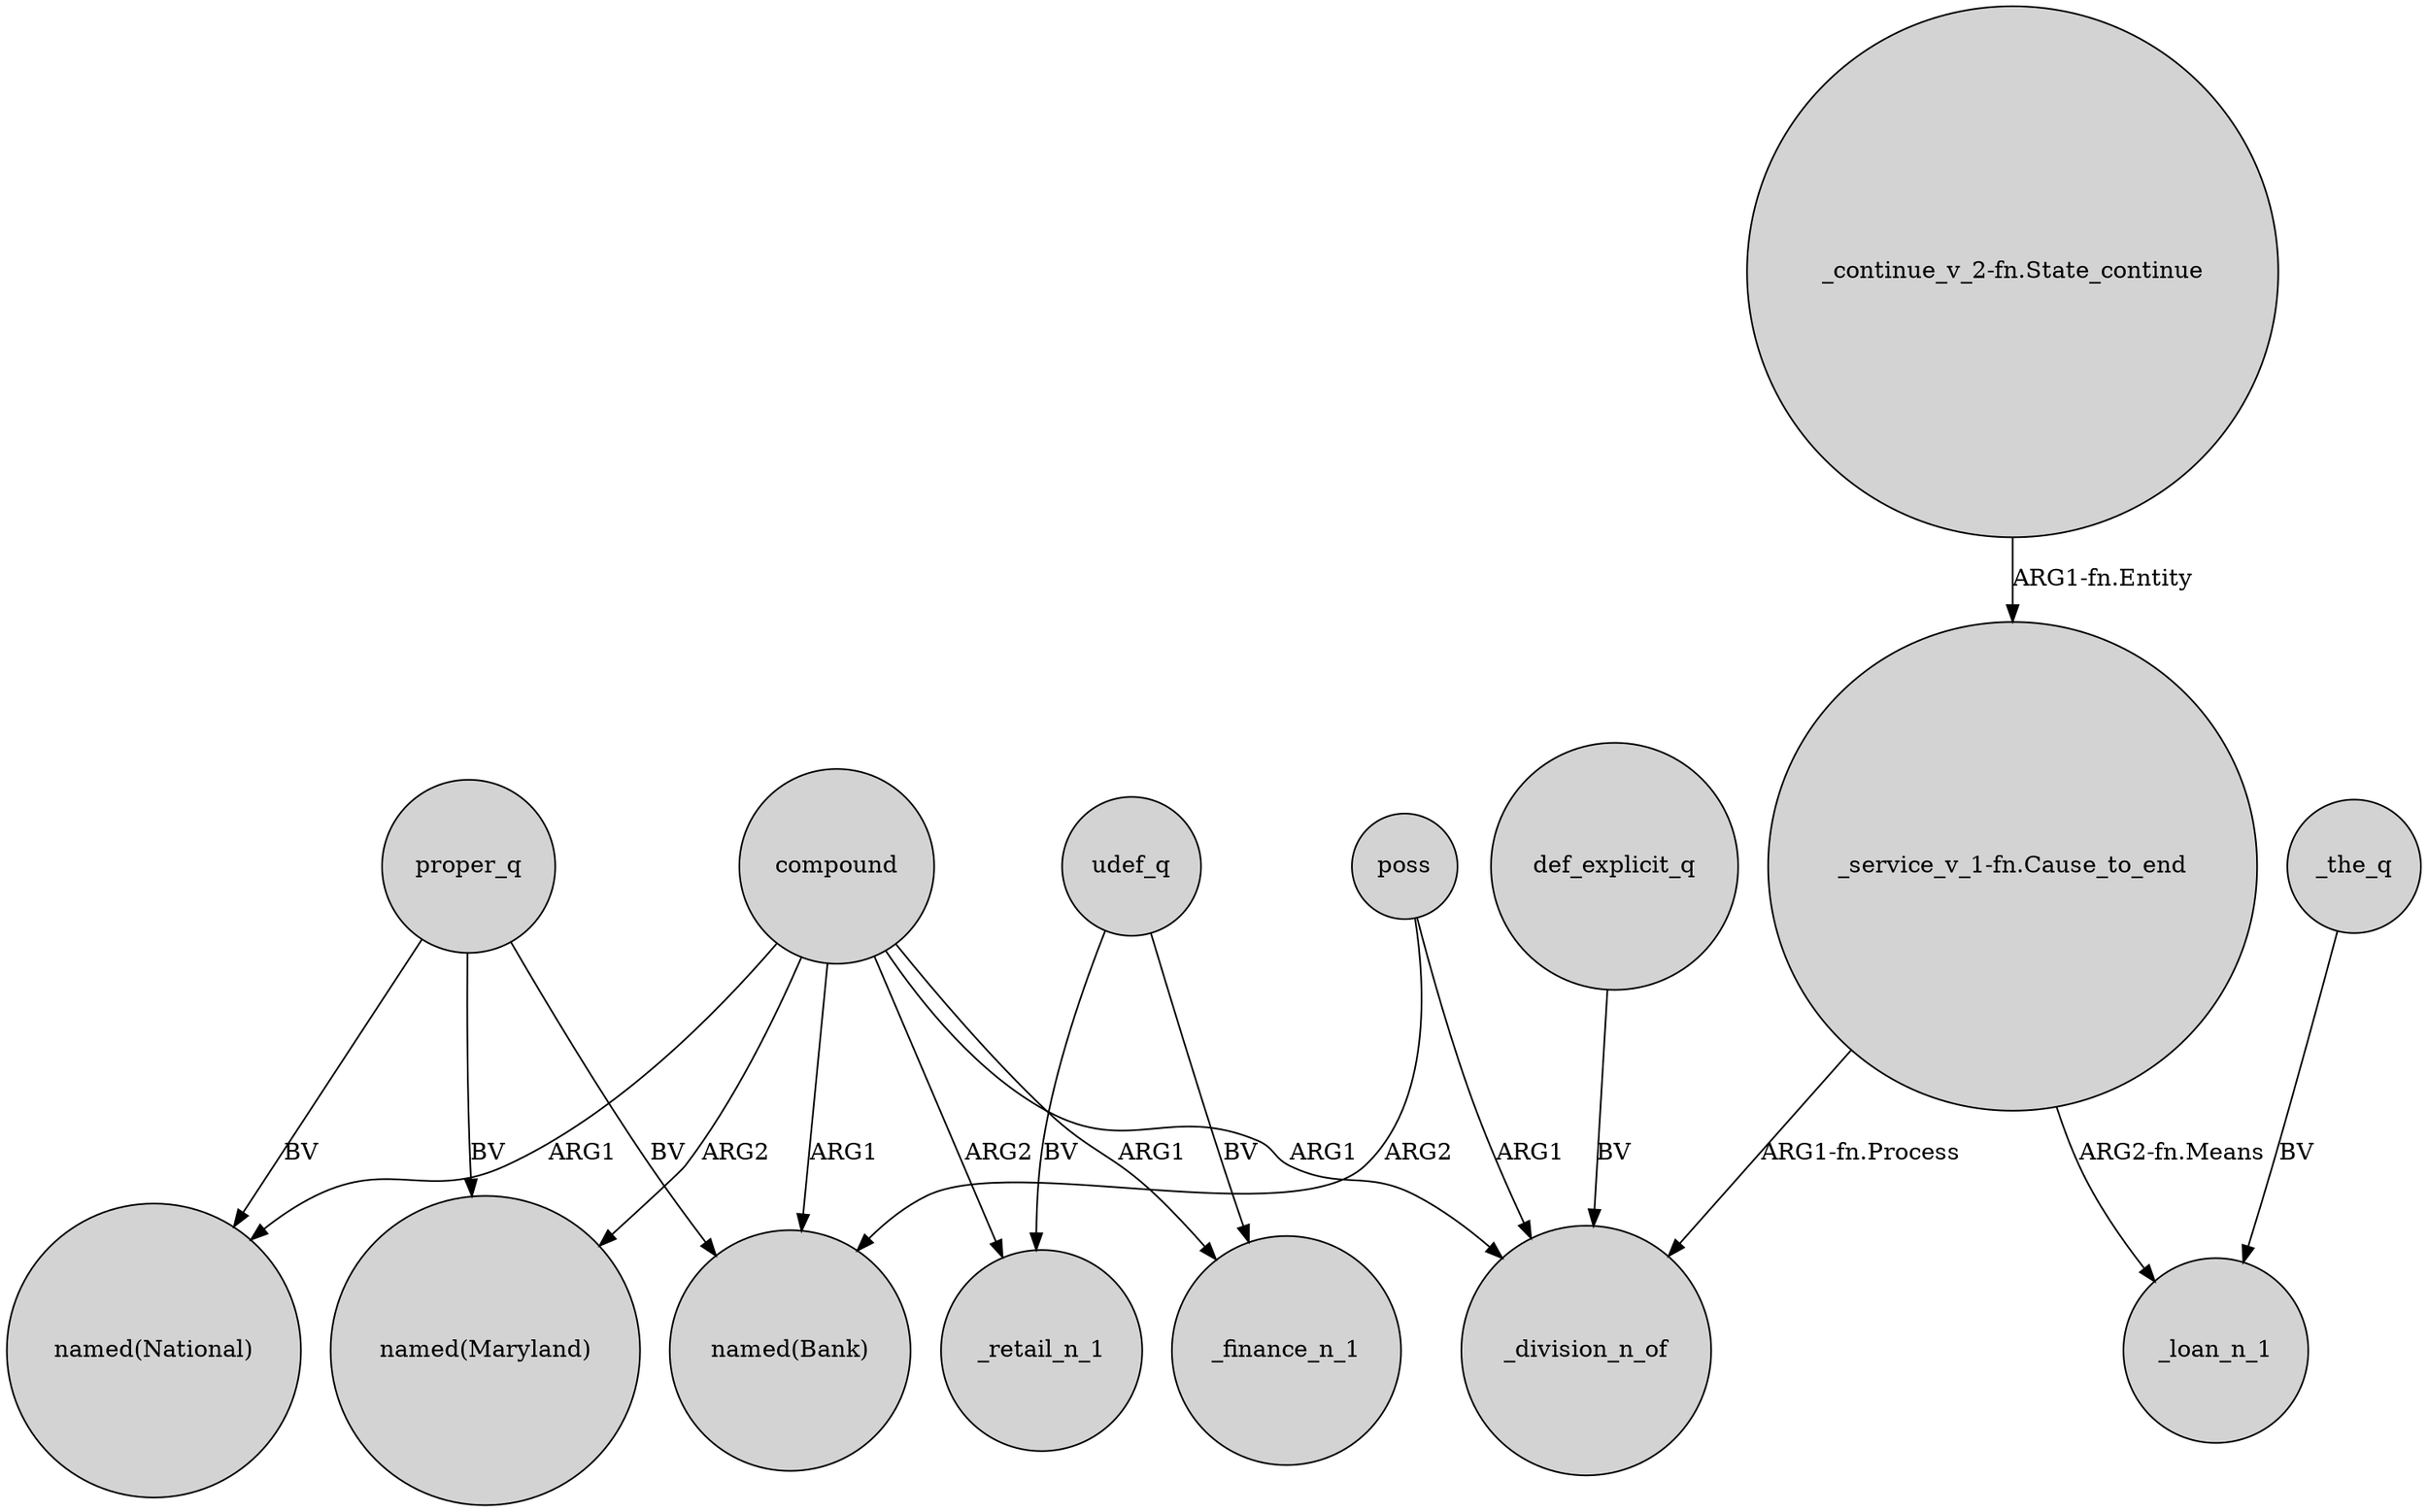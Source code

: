 digraph {
	node [shape=circle style=filled]
	compound -> "named(National)" [label=ARG1]
	poss -> _division_n_of [label=ARG1]
	compound -> "named(Bank)" [label=ARG1]
	compound -> "named(Maryland)" [label=ARG2]
	proper_q -> "named(National)" [label=BV]
	udef_q -> _finance_n_1 [label=BV]
	poss -> "named(Bank)" [label=ARG2]
	compound -> _retail_n_1 [label=ARG2]
	compound -> _division_n_of [label=ARG1]
	_the_q -> _loan_n_1 [label=BV]
	def_explicit_q -> _division_n_of [label=BV]
	"_continue_v_2-fn.State_continue" -> "_service_v_1-fn.Cause_to_end" [label="ARG1-fn.Entity"]
	proper_q -> "named(Maryland)" [label=BV]
	"_service_v_1-fn.Cause_to_end" -> _loan_n_1 [label="ARG2-fn.Means"]
	"_service_v_1-fn.Cause_to_end" -> _division_n_of [label="ARG1-fn.Process"]
	compound -> _finance_n_1 [label=ARG1]
	udef_q -> _retail_n_1 [label=BV]
	proper_q -> "named(Bank)" [label=BV]
}
